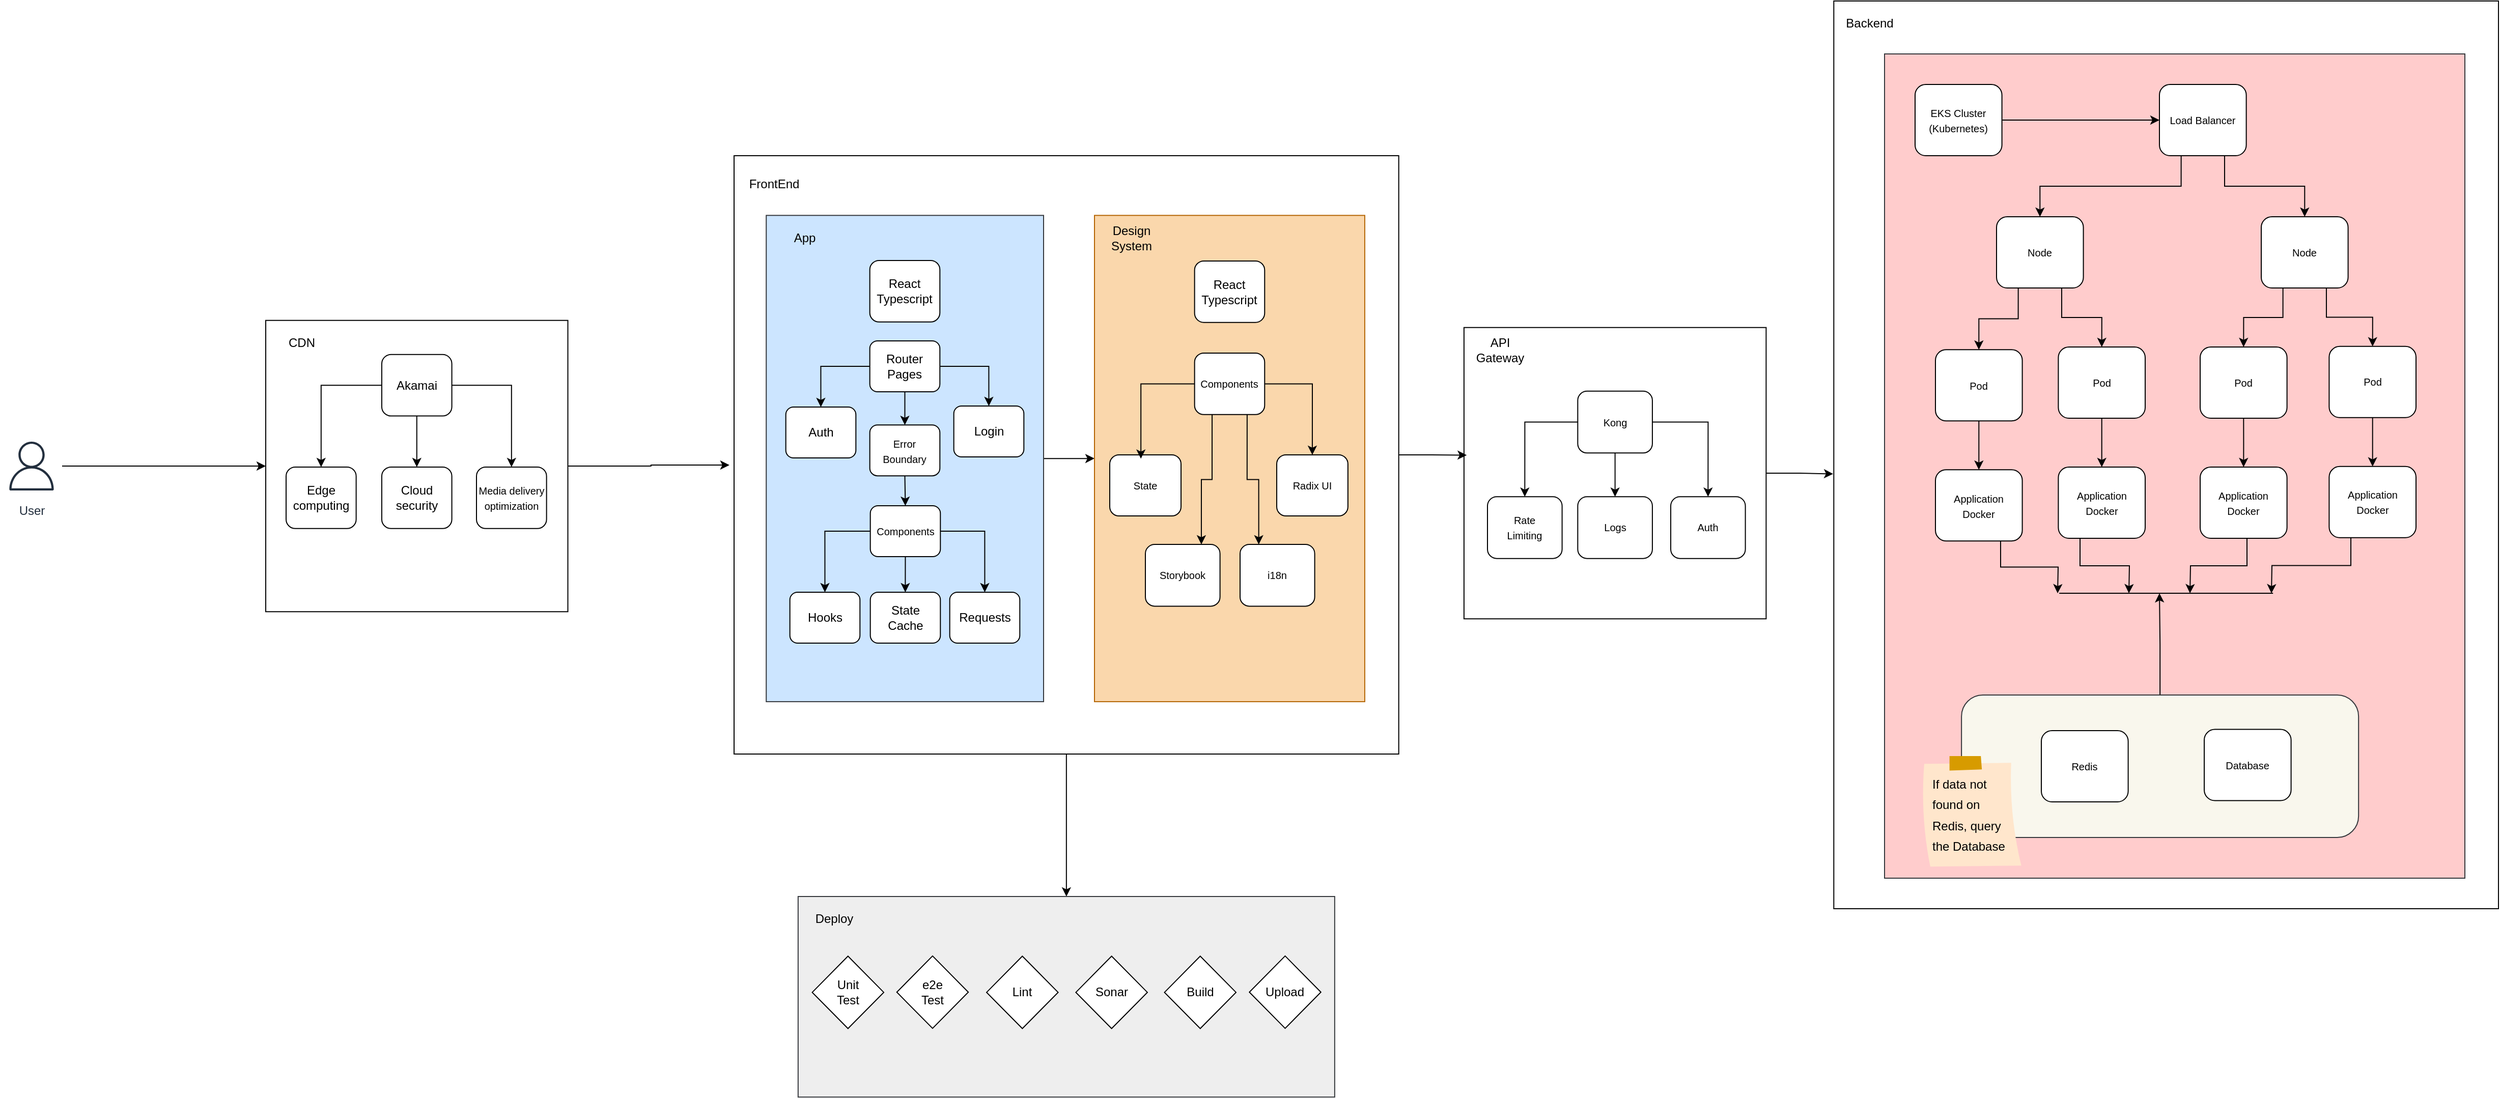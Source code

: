 <mxfile version="26.0.10">
  <diagram name="Page-1" id="ASCcdzbl0eY8SIUXQsEC">
    <mxGraphModel dx="2042" dy="1155" grid="1" gridSize="10" guides="1" tooltips="1" connect="1" arrows="1" fold="1" page="1" pageScale="1" pageWidth="850" pageHeight="1100" math="0" shadow="0">
      <root>
        <mxCell id="0" />
        <mxCell id="1" parent="0" />
        <mxCell id="C--jNE-5lA6tGIt0aphc-6" value="" style="rounded=0;whiteSpace=wrap;html=1;" parent="1" vertex="1">
          <mxGeometry x="1110.16" y="47.97" width="652.84" height="892.03" as="geometry" />
        </mxCell>
        <mxCell id="C--jNE-5lA6tGIt0aphc-7" value="" style="rounded=0;whiteSpace=wrap;html=1;" parent="1" vertex="1">
          <mxGeometry x="746.94" y="368.86" width="296.75" height="286.27" as="geometry" />
        </mxCell>
        <mxCell id="tb4sjDVnncDmVRsXsUz9-22" style="edgeStyle=orthogonalEdgeStyle;rounded=0;orthogonalLoop=1;jettySize=auto;html=1;exitX=0.5;exitY=1;exitDx=0;exitDy=0;" edge="1" parent="1" source="C--jNE-5lA6tGIt0aphc-1" target="C--jNE-5lA6tGIt0aphc-5">
          <mxGeometry relative="1" as="geometry" />
        </mxCell>
        <mxCell id="C--jNE-5lA6tGIt0aphc-1" value="" style="rounded=0;whiteSpace=wrap;html=1;movable=1;resizable=1;rotatable=1;deletable=1;editable=1;locked=0;connectable=1;" parent="1" vertex="1">
          <mxGeometry x="30" y="200" width="652.84" height="588" as="geometry" />
        </mxCell>
        <mxCell id="C--jNE-5lA6tGIt0aphc-2" value="FrontEnd" style="text;html=1;align=center;verticalAlign=middle;whiteSpace=wrap;rounded=0;" parent="1" vertex="1">
          <mxGeometry x="33.561" y="205.973" width="71.219" height="44.8" as="geometry" />
        </mxCell>
        <mxCell id="C--jNE-5lA6tGIt0aphc-109" style="edgeStyle=orthogonalEdgeStyle;rounded=0;orthogonalLoop=1;jettySize=auto;html=1;exitX=1;exitY=0.5;exitDx=0;exitDy=0;" parent="1" source="C--jNE-5lA6tGIt0aphc-3" edge="1">
          <mxGeometry relative="1" as="geometry">
            <mxPoint x="384" y="497.556" as="targetPoint" />
          </mxGeometry>
        </mxCell>
        <mxCell id="C--jNE-5lA6tGIt0aphc-3" value="" style="rounded=0;whiteSpace=wrap;html=1;fillColor=#cce5ff;strokeColor=#36393d;movable=1;resizable=1;rotatable=1;deletable=1;editable=1;locked=0;connectable=1;" parent="1" vertex="1">
          <mxGeometry x="61.61" y="258.67" width="272.39" height="477.87" as="geometry" />
        </mxCell>
        <mxCell id="C--jNE-5lA6tGIt0aphc-4" value="" style="rounded=0;whiteSpace=wrap;html=1;fillColor=#fad7ac;strokeColor=#b46504;movable=1;resizable=1;rotatable=1;deletable=1;editable=1;locked=0;connectable=1;" parent="1" vertex="1">
          <mxGeometry x="384" y="258.67" width="265.46" height="477.87" as="geometry" />
        </mxCell>
        <mxCell id="C--jNE-5lA6tGIt0aphc-5" value="" style="rounded=0;whiteSpace=wrap;html=1;fillColor=#eeeeee;strokeColor=#36393d;" parent="1" vertex="1">
          <mxGeometry x="92.91" y="928" width="527.022" height="197.12" as="geometry" />
        </mxCell>
        <mxCell id="C--jNE-5lA6tGIt0aphc-10" value="React&lt;div&gt;Typescript&lt;/div&gt;" style="rounded=1;whiteSpace=wrap;html=1;" parent="1" vertex="1">
          <mxGeometry x="163.33" y="303" width="68.82" height="60.4" as="geometry" />
        </mxCell>
        <mxCell id="C--jNE-5lA6tGIt0aphc-25" style="edgeStyle=orthogonalEdgeStyle;rounded=0;orthogonalLoop=1;jettySize=auto;html=1;exitX=0;exitY=0.5;exitDx=0;exitDy=0;entryX=0.5;entryY=0;entryDx=0;entryDy=0;" parent="1" source="C--jNE-5lA6tGIt0aphc-11" target="C--jNE-5lA6tGIt0aphc-20" edge="1">
          <mxGeometry relative="1" as="geometry" />
        </mxCell>
        <mxCell id="C--jNE-5lA6tGIt0aphc-26" style="edgeStyle=orthogonalEdgeStyle;rounded=0;orthogonalLoop=1;jettySize=auto;html=1;exitX=1;exitY=0.5;exitDx=0;exitDy=0;entryX=0.5;entryY=0;entryDx=0;entryDy=0;" parent="1" source="C--jNE-5lA6tGIt0aphc-11" target="C--jNE-5lA6tGIt0aphc-24" edge="1">
          <mxGeometry relative="1" as="geometry" />
        </mxCell>
        <mxCell id="C--jNE-5lA6tGIt0aphc-116" style="edgeStyle=orthogonalEdgeStyle;rounded=0;orthogonalLoop=1;jettySize=auto;html=1;exitX=0.5;exitY=1;exitDx=0;exitDy=0;entryX=0.5;entryY=0;entryDx=0;entryDy=0;" parent="1" source="C--jNE-5lA6tGIt0aphc-11" target="C--jNE-5lA6tGIt0aphc-115" edge="1">
          <mxGeometry relative="1" as="geometry" />
        </mxCell>
        <mxCell id="C--jNE-5lA6tGIt0aphc-11" value="Router&lt;div&gt;Pages&lt;/div&gt;" style="rounded=1;whiteSpace=wrap;html=1;" parent="1" vertex="1">
          <mxGeometry x="163.33" y="382" width="68.82" height="50" as="geometry" />
        </mxCell>
        <mxCell id="C--jNE-5lA6tGIt0aphc-28" style="edgeStyle=orthogonalEdgeStyle;rounded=0;orthogonalLoop=1;jettySize=auto;html=1;exitX=0;exitY=0.5;exitDx=0;exitDy=0;entryX=0.5;entryY=0;entryDx=0;entryDy=0;" parent="1" source="C--jNE-5lA6tGIt0aphc-12" target="C--jNE-5lA6tGIt0aphc-15" edge="1">
          <mxGeometry relative="1" as="geometry" />
        </mxCell>
        <mxCell id="C--jNE-5lA6tGIt0aphc-29" style="edgeStyle=orthogonalEdgeStyle;rounded=0;orthogonalLoop=1;jettySize=auto;html=1;exitX=0.5;exitY=1;exitDx=0;exitDy=0;" parent="1" source="C--jNE-5lA6tGIt0aphc-12" target="C--jNE-5lA6tGIt0aphc-16" edge="1">
          <mxGeometry relative="1" as="geometry" />
        </mxCell>
        <mxCell id="C--jNE-5lA6tGIt0aphc-30" style="edgeStyle=orthogonalEdgeStyle;rounded=0;orthogonalLoop=1;jettySize=auto;html=1;exitX=1;exitY=0.5;exitDx=0;exitDy=0;entryX=0.5;entryY=0;entryDx=0;entryDy=0;" parent="1" source="C--jNE-5lA6tGIt0aphc-12" target="C--jNE-5lA6tGIt0aphc-18" edge="1">
          <mxGeometry relative="1" as="geometry" />
        </mxCell>
        <mxCell id="C--jNE-5lA6tGIt0aphc-12" value="&lt;font style=&quot;font-size: 10px;&quot;&gt;Components&lt;/font&gt;" style="rounded=1;whiteSpace=wrap;html=1;" parent="1" vertex="1">
          <mxGeometry x="163.83" y="544" width="68.82" height="50" as="geometry" />
        </mxCell>
        <mxCell id="C--jNE-5lA6tGIt0aphc-15" value="Hooks" style="rounded=1;whiteSpace=wrap;html=1;" parent="1" vertex="1">
          <mxGeometry x="84.83" y="629" width="68.82" height="50" as="geometry" />
        </mxCell>
        <mxCell id="C--jNE-5lA6tGIt0aphc-16" value="State&lt;div&gt;Cache&lt;/div&gt;" style="rounded=1;whiteSpace=wrap;html=1;" parent="1" vertex="1">
          <mxGeometry x="163.83" y="629" width="68.82" height="50" as="geometry" />
        </mxCell>
        <mxCell id="C--jNE-5lA6tGIt0aphc-18" value="Requests" style="rounded=1;whiteSpace=wrap;html=1;" parent="1" vertex="1">
          <mxGeometry x="241.83" y="629" width="68.82" height="50" as="geometry" />
        </mxCell>
        <mxCell id="C--jNE-5lA6tGIt0aphc-19" value="App" style="text;html=1;align=center;verticalAlign=middle;whiteSpace=wrap;rounded=0;" parent="1" vertex="1">
          <mxGeometry x="63.611" y="258.663" width="71.219" height="44.8" as="geometry" />
        </mxCell>
        <mxCell id="C--jNE-5lA6tGIt0aphc-20" value="Auth" style="rounded=1;whiteSpace=wrap;html=1;" parent="1" vertex="1">
          <mxGeometry x="80.83" y="447" width="68.82" height="50" as="geometry" />
        </mxCell>
        <mxCell id="C--jNE-5lA6tGIt0aphc-24" value="Login" style="rounded=1;whiteSpace=wrap;html=1;" parent="1" vertex="1">
          <mxGeometry x="245.83" y="446" width="68.82" height="50" as="geometry" />
        </mxCell>
        <mxCell id="C--jNE-5lA6tGIt0aphc-31" value="React&lt;div&gt;Typescript&lt;/div&gt;" style="rounded=1;whiteSpace=wrap;html=1;" parent="1" vertex="1">
          <mxGeometry x="482.32" y="303.46" width="68.82" height="60.4" as="geometry" />
        </mxCell>
        <mxCell id="C--jNE-5lA6tGIt0aphc-105" style="edgeStyle=orthogonalEdgeStyle;rounded=0;orthogonalLoop=1;jettySize=auto;html=1;exitX=1;exitY=0.5;exitDx=0;exitDy=0;entryX=0.5;entryY=0;entryDx=0;entryDy=0;" parent="1" source="C--jNE-5lA6tGIt0aphc-76" target="C--jNE-5lA6tGIt0aphc-100" edge="1">
          <mxGeometry relative="1" as="geometry" />
        </mxCell>
        <mxCell id="C--jNE-5lA6tGIt0aphc-106" style="edgeStyle=orthogonalEdgeStyle;rounded=0;orthogonalLoop=1;jettySize=auto;html=1;exitX=0.25;exitY=1;exitDx=0;exitDy=0;entryX=0.75;entryY=0;entryDx=0;entryDy=0;" parent="1" source="C--jNE-5lA6tGIt0aphc-76" target="C--jNE-5lA6tGIt0aphc-102" edge="1">
          <mxGeometry relative="1" as="geometry" />
        </mxCell>
        <mxCell id="C--jNE-5lA6tGIt0aphc-107" style="edgeStyle=orthogonalEdgeStyle;rounded=0;orthogonalLoop=1;jettySize=auto;html=1;exitX=0.75;exitY=1;exitDx=0;exitDy=0;entryX=0.25;entryY=0;entryDx=0;entryDy=0;" parent="1" source="C--jNE-5lA6tGIt0aphc-76" target="C--jNE-5lA6tGIt0aphc-103" edge="1">
          <mxGeometry relative="1" as="geometry" />
        </mxCell>
        <mxCell id="C--jNE-5lA6tGIt0aphc-76" value="&lt;font style=&quot;font-size: 10px;&quot;&gt;Components&lt;/font&gt;" style="rounded=1;whiteSpace=wrap;html=1;" parent="1" vertex="1">
          <mxGeometry x="482.32" y="394" width="68.82" height="60.4" as="geometry" />
        </mxCell>
        <mxCell id="C--jNE-5lA6tGIt0aphc-100" value="&lt;font style=&quot;font-size: 10px;&quot;&gt;Radix UI&lt;/font&gt;" style="rounded=1;whiteSpace=wrap;html=1;" parent="1" vertex="1">
          <mxGeometry x="563" y="494" width="69.93" height="60" as="geometry" />
        </mxCell>
        <mxCell id="C--jNE-5lA6tGIt0aphc-101" value="&lt;font style=&quot;font-size: 10px;&quot;&gt;State&lt;/font&gt;" style="rounded=1;whiteSpace=wrap;html=1;" parent="1" vertex="1">
          <mxGeometry x="399" y="494" width="70" height="60" as="geometry" />
        </mxCell>
        <mxCell id="C--jNE-5lA6tGIt0aphc-102" value="&lt;font style=&quot;font-size: 10px;&quot;&gt;Storybook&lt;/font&gt;" style="rounded=1;whiteSpace=wrap;html=1;" parent="1" vertex="1">
          <mxGeometry x="434" y="582" width="73.3" height="60.7" as="geometry" />
        </mxCell>
        <mxCell id="C--jNE-5lA6tGIt0aphc-103" value="&lt;font style=&quot;font-size: 10px;&quot;&gt;i18n&lt;/font&gt;" style="rounded=1;whiteSpace=wrap;html=1;" parent="1" vertex="1">
          <mxGeometry x="527" y="582" width="73.3" height="60.7" as="geometry" />
        </mxCell>
        <mxCell id="C--jNE-5lA6tGIt0aphc-104" style="edgeStyle=orthogonalEdgeStyle;rounded=0;orthogonalLoop=1;jettySize=auto;html=1;exitX=0;exitY=0.5;exitDx=0;exitDy=0;entryX=0.437;entryY=0.063;entryDx=0;entryDy=0;entryPerimeter=0;" parent="1" source="C--jNE-5lA6tGIt0aphc-76" target="C--jNE-5lA6tGIt0aphc-101" edge="1">
          <mxGeometry relative="1" as="geometry" />
        </mxCell>
        <mxCell id="C--jNE-5lA6tGIt0aphc-108" value="Design&lt;div&gt;System&lt;/div&gt;" style="text;html=1;align=center;verticalAlign=middle;whiteSpace=wrap;rounded=0;" parent="1" vertex="1">
          <mxGeometry x="385.091" y="258.203" width="71.219" height="44.8" as="geometry" />
        </mxCell>
        <mxCell id="C--jNE-5lA6tGIt0aphc-110" value="Deploy" style="text;html=1;align=center;verticalAlign=middle;whiteSpace=wrap;rounded=0;" parent="1" vertex="1">
          <mxGeometry x="92.911" y="928.003" width="71.219" height="44.8" as="geometry" />
        </mxCell>
        <mxCell id="C--jNE-5lA6tGIt0aphc-117" style="edgeStyle=orthogonalEdgeStyle;rounded=0;orthogonalLoop=1;jettySize=auto;html=1;exitX=0.5;exitY=1;exitDx=0;exitDy=0;entryX=0.5;entryY=0;entryDx=0;entryDy=0;" parent="1" source="C--jNE-5lA6tGIt0aphc-115" target="C--jNE-5lA6tGIt0aphc-12" edge="1">
          <mxGeometry relative="1" as="geometry" />
        </mxCell>
        <mxCell id="C--jNE-5lA6tGIt0aphc-115" value="&lt;font style=&quot;font-size: 10px;&quot;&gt;Error&lt;/font&gt;&lt;div&gt;&lt;font style=&quot;font-size: 10px;&quot;&gt;Boundary&lt;/font&gt;&lt;/div&gt;" style="rounded=1;whiteSpace=wrap;html=1;" parent="1" vertex="1">
          <mxGeometry x="163.33" y="464.61" width="68.82" height="50" as="geometry" />
        </mxCell>
        <mxCell id="C--jNE-5lA6tGIt0aphc-113" value="Unit&lt;div&gt;Test&lt;/div&gt;" style="rhombus;whiteSpace=wrap;html=1;" parent="1" vertex="1">
          <mxGeometry x="106.78" y="986.638" width="70.239" height="71.122" as="geometry" />
        </mxCell>
        <mxCell id="C--jNE-5lA6tGIt0aphc-114" value="e2e&lt;div&gt;Test&lt;/div&gt;" style="rhombus;whiteSpace=wrap;html=1;" parent="1" vertex="1">
          <mxGeometry x="189.846" y="986.46" width="70.239" height="71.122" as="geometry" />
        </mxCell>
        <mxCell id="C--jNE-5lA6tGIt0aphc-118" value="Lint" style="rhombus;whiteSpace=wrap;html=1;" parent="1" vertex="1">
          <mxGeometry x="278.035" y="986.638" width="70.239" height="71.122" as="geometry" />
        </mxCell>
        <mxCell id="C--jNE-5lA6tGIt0aphc-119" value="Sonar" style="rhombus;whiteSpace=wrap;html=1;" parent="1" vertex="1">
          <mxGeometry x="365.711" y="986.638" width="70.239" height="71.122" as="geometry" />
        </mxCell>
        <mxCell id="C--jNE-5lA6tGIt0aphc-120" value="Build" style="rhombus;whiteSpace=wrap;html=1;" parent="1" vertex="1">
          <mxGeometry x="452.761" y="986.638" width="70.239" height="71.122" as="geometry" />
        </mxCell>
        <mxCell id="C--jNE-5lA6tGIt0aphc-122" value="Upload" style="rhombus;whiteSpace=wrap;html=1;" parent="1" vertex="1">
          <mxGeometry x="536.141" y="986.458" width="70.239" height="71.122" as="geometry" />
        </mxCell>
        <mxCell id="C--jNE-5lA6tGIt0aphc-125" value="API&lt;div&gt;Gateway&lt;/div&gt;" style="text;html=1;align=center;verticalAlign=middle;whiteSpace=wrap;rounded=0;" parent="1" vertex="1">
          <mxGeometry x="746.941" y="368.863" width="71.219" height="44.8" as="geometry" />
        </mxCell>
        <mxCell id="C--jNE-5lA6tGIt0aphc-131" style="edgeStyle=orthogonalEdgeStyle;rounded=0;orthogonalLoop=1;jettySize=auto;html=1;exitX=0;exitY=0.5;exitDx=0;exitDy=0;entryX=0.5;entryY=0;entryDx=0;entryDy=0;fontFamily=Helvetica;fontSize=12;fontColor=default;" parent="1" source="C--jNE-5lA6tGIt0aphc-126" target="C--jNE-5lA6tGIt0aphc-127" edge="1">
          <mxGeometry relative="1" as="geometry" />
        </mxCell>
        <mxCell id="C--jNE-5lA6tGIt0aphc-132" style="edgeStyle=orthogonalEdgeStyle;rounded=0;orthogonalLoop=1;jettySize=auto;html=1;exitX=0.5;exitY=1;exitDx=0;exitDy=0;entryX=0.5;entryY=0;entryDx=0;entryDy=0;fontFamily=Helvetica;fontSize=12;fontColor=default;" parent="1" source="C--jNE-5lA6tGIt0aphc-126" target="C--jNE-5lA6tGIt0aphc-129" edge="1">
          <mxGeometry relative="1" as="geometry" />
        </mxCell>
        <mxCell id="C--jNE-5lA6tGIt0aphc-133" style="edgeStyle=orthogonalEdgeStyle;rounded=0;orthogonalLoop=1;jettySize=auto;html=1;exitX=1;exitY=0.5;exitDx=0;exitDy=0;entryX=0.5;entryY=0;entryDx=0;entryDy=0;fontFamily=Helvetica;fontSize=12;fontColor=default;" parent="1" source="C--jNE-5lA6tGIt0aphc-126" target="C--jNE-5lA6tGIt0aphc-130" edge="1">
          <mxGeometry relative="1" as="geometry" />
        </mxCell>
        <mxCell id="C--jNE-5lA6tGIt0aphc-126" value="&lt;font style=&quot;font-size: 10px;&quot;&gt;Kong&lt;/font&gt;" style="rounded=1;whiteSpace=wrap;html=1;" parent="1" vertex="1">
          <mxGeometry x="858.66" y="431.43" width="73.3" height="60.7" as="geometry" />
        </mxCell>
        <mxCell id="C--jNE-5lA6tGIt0aphc-127" value="&lt;font style=&quot;font-size: 10px;&quot;&gt;Rate&lt;/font&gt;&lt;div&gt;&lt;font style=&quot;font-size: 10px;&quot;&gt;Limiting&lt;/font&gt;&lt;/div&gt;" style="rounded=1;whiteSpace=wrap;html=1;" parent="1" vertex="1">
          <mxGeometry x="770.0" y="535.13" width="73.3" height="60.7" as="geometry" />
        </mxCell>
        <mxCell id="C--jNE-5lA6tGIt0aphc-129" value="&lt;span style=&quot;font-size: 10px;&quot;&gt;Logs&lt;/span&gt;" style="rounded=1;whiteSpace=wrap;html=1;" parent="1" vertex="1">
          <mxGeometry x="858.66" y="535.13" width="73.3" height="60.7" as="geometry" />
        </mxCell>
        <mxCell id="C--jNE-5lA6tGIt0aphc-130" value="&lt;span style=&quot;font-size: 10px;&quot;&gt;Auth&lt;/span&gt;" style="rounded=1;whiteSpace=wrap;html=1;" parent="1" vertex="1">
          <mxGeometry x="950.0" y="535.13" width="73.3" height="60.7" as="geometry" />
        </mxCell>
        <mxCell id="C--jNE-5lA6tGIt0aphc-136" style="edgeStyle=orthogonalEdgeStyle;rounded=0;orthogonalLoop=1;jettySize=auto;html=1;exitX=1;exitY=0.5;exitDx=0;exitDy=0;entryX=-0.001;entryY=0.521;entryDx=0;entryDy=0;entryPerimeter=0;fontFamily=Helvetica;fontSize=12;fontColor=default;" parent="1" source="C--jNE-5lA6tGIt0aphc-7" target="C--jNE-5lA6tGIt0aphc-6" edge="1">
          <mxGeometry relative="1" as="geometry" />
        </mxCell>
        <mxCell id="C--jNE-5lA6tGIt0aphc-137" value="Backend" style="text;html=1;align=center;verticalAlign=middle;whiteSpace=wrap;rounded=0;" parent="1" vertex="1">
          <mxGeometry x="1110.161" y="47.973" width="71.219" height="44.8" as="geometry" />
        </mxCell>
        <mxCell id="C--jNE-5lA6tGIt0aphc-140" value="" style="rounded=0;whiteSpace=wrap;html=1;fillColor=#ffcccc;strokeColor=#36393d;movable=1;resizable=1;rotatable=1;deletable=1;editable=1;locked=0;connectable=1;" parent="1" vertex="1">
          <mxGeometry x="1160" y="100" width="570" height="810" as="geometry" />
        </mxCell>
        <mxCell id="C--jNE-5lA6tGIt0aphc-143" style="edgeStyle=orthogonalEdgeStyle;rounded=0;orthogonalLoop=1;jettySize=auto;html=1;exitX=1;exitY=0.5;exitDx=0;exitDy=0;fontFamily=Helvetica;fontSize=12;fontColor=default;" parent="1" source="C--jNE-5lA6tGIt0aphc-141" target="C--jNE-5lA6tGIt0aphc-142" edge="1">
          <mxGeometry relative="1" as="geometry" />
        </mxCell>
        <mxCell id="C--jNE-5lA6tGIt0aphc-141" value="&lt;span style=&quot;font-size: 10px;&quot;&gt;EKS Cluster&lt;/span&gt;&lt;div&gt;&lt;span style=&quot;font-size: 10px;&quot;&gt;(Kubernetes)&lt;/span&gt;&lt;/div&gt;" style="rounded=1;whiteSpace=wrap;html=1;" parent="1" vertex="1">
          <mxGeometry x="1190" y="130" width="85.3" height="70" as="geometry" />
        </mxCell>
        <mxCell id="C--jNE-5lA6tGIt0aphc-147" style="edgeStyle=orthogonalEdgeStyle;rounded=0;orthogonalLoop=1;jettySize=auto;html=1;exitX=0.25;exitY=1;exitDx=0;exitDy=0;fontFamily=Helvetica;fontSize=12;fontColor=default;" parent="1" source="C--jNE-5lA6tGIt0aphc-142" target="C--jNE-5lA6tGIt0aphc-144" edge="1">
          <mxGeometry relative="1" as="geometry" />
        </mxCell>
        <mxCell id="C--jNE-5lA6tGIt0aphc-148" style="edgeStyle=orthogonalEdgeStyle;rounded=0;orthogonalLoop=1;jettySize=auto;html=1;exitX=0.75;exitY=1;exitDx=0;exitDy=0;fontFamily=Helvetica;fontSize=12;fontColor=default;" parent="1" source="C--jNE-5lA6tGIt0aphc-142" target="C--jNE-5lA6tGIt0aphc-146" edge="1">
          <mxGeometry relative="1" as="geometry" />
        </mxCell>
        <mxCell id="C--jNE-5lA6tGIt0aphc-142" value="&lt;span style=&quot;font-size: 10px;&quot;&gt;Load Balancer&lt;/span&gt;" style="rounded=1;whiteSpace=wrap;html=1;" parent="1" vertex="1">
          <mxGeometry x="1430" y="130" width="85.3" height="70" as="geometry" />
        </mxCell>
        <mxCell id="C--jNE-5lA6tGIt0aphc-153" style="edgeStyle=orthogonalEdgeStyle;rounded=0;orthogonalLoop=1;jettySize=auto;html=1;exitX=0.25;exitY=1;exitDx=0;exitDy=0;fontFamily=Helvetica;fontSize=12;fontColor=default;" parent="1" source="C--jNE-5lA6tGIt0aphc-144" target="C--jNE-5lA6tGIt0aphc-149" edge="1">
          <mxGeometry relative="1" as="geometry" />
        </mxCell>
        <mxCell id="C--jNE-5lA6tGIt0aphc-154" style="edgeStyle=orthogonalEdgeStyle;rounded=0;orthogonalLoop=1;jettySize=auto;html=1;exitX=0.75;exitY=1;exitDx=0;exitDy=0;entryX=0.5;entryY=0;entryDx=0;entryDy=0;fontFamily=Helvetica;fontSize=12;fontColor=default;" parent="1" source="C--jNE-5lA6tGIt0aphc-144" target="C--jNE-5lA6tGIt0aphc-150" edge="1">
          <mxGeometry relative="1" as="geometry" />
        </mxCell>
        <mxCell id="C--jNE-5lA6tGIt0aphc-144" value="&lt;span style=&quot;font-size: 10px;&quot;&gt;Node&lt;/span&gt;" style="rounded=1;whiteSpace=wrap;html=1;" parent="1" vertex="1">
          <mxGeometry x="1270" y="260" width="85.3" height="70" as="geometry" />
        </mxCell>
        <mxCell id="C--jNE-5lA6tGIt0aphc-155" style="edgeStyle=orthogonalEdgeStyle;rounded=0;orthogonalLoop=1;jettySize=auto;html=1;exitX=0.25;exitY=1;exitDx=0;exitDy=0;entryX=0.5;entryY=0;entryDx=0;entryDy=0;fontFamily=Helvetica;fontSize=12;fontColor=default;" parent="1" source="C--jNE-5lA6tGIt0aphc-146" target="C--jNE-5lA6tGIt0aphc-151" edge="1">
          <mxGeometry relative="1" as="geometry" />
        </mxCell>
        <mxCell id="C--jNE-5lA6tGIt0aphc-157" style="edgeStyle=orthogonalEdgeStyle;rounded=0;orthogonalLoop=1;jettySize=auto;html=1;exitX=0.75;exitY=1;exitDx=0;exitDy=0;entryX=0.5;entryY=0;entryDx=0;entryDy=0;fontFamily=Helvetica;fontSize=12;fontColor=default;" parent="1" source="C--jNE-5lA6tGIt0aphc-146" target="C--jNE-5lA6tGIt0aphc-152" edge="1">
          <mxGeometry relative="1" as="geometry" />
        </mxCell>
        <mxCell id="C--jNE-5lA6tGIt0aphc-146" value="&lt;span style=&quot;font-size: 10px;&quot;&gt;Node&lt;/span&gt;" style="rounded=1;whiteSpace=wrap;html=1;" parent="1" vertex="1">
          <mxGeometry x="1530" y="260" width="85.3" height="70" as="geometry" />
        </mxCell>
        <mxCell id="C--jNE-5lA6tGIt0aphc-162" style="edgeStyle=orthogonalEdgeStyle;rounded=0;orthogonalLoop=1;jettySize=auto;html=1;exitX=0.5;exitY=1;exitDx=0;exitDy=0;entryX=0.5;entryY=0;entryDx=0;entryDy=0;fontFamily=Helvetica;fontSize=12;fontColor=default;" parent="1" source="C--jNE-5lA6tGIt0aphc-149" target="C--jNE-5lA6tGIt0aphc-158" edge="1">
          <mxGeometry relative="1" as="geometry" />
        </mxCell>
        <mxCell id="C--jNE-5lA6tGIt0aphc-149" value="&lt;span style=&quot;font-size: 10px;&quot;&gt;Pod&lt;/span&gt;" style="rounded=1;whiteSpace=wrap;html=1;" parent="1" vertex="1">
          <mxGeometry x="1210" y="390.61" width="85.3" height="70" as="geometry" />
        </mxCell>
        <mxCell id="C--jNE-5lA6tGIt0aphc-163" style="edgeStyle=orthogonalEdgeStyle;rounded=0;orthogonalLoop=1;jettySize=auto;html=1;exitX=0.5;exitY=1;exitDx=0;exitDy=0;entryX=0.5;entryY=0;entryDx=0;entryDy=0;fontFamily=Helvetica;fontSize=12;fontColor=default;" parent="1" source="C--jNE-5lA6tGIt0aphc-150" target="C--jNE-5lA6tGIt0aphc-159" edge="1">
          <mxGeometry relative="1" as="geometry" />
        </mxCell>
        <mxCell id="C--jNE-5lA6tGIt0aphc-150" value="&lt;span style=&quot;font-size: 10px;&quot;&gt;Pod&lt;/span&gt;" style="rounded=1;whiteSpace=wrap;html=1;" parent="1" vertex="1">
          <mxGeometry x="1330.7" y="388" width="85.3" height="70" as="geometry" />
        </mxCell>
        <mxCell id="C--jNE-5lA6tGIt0aphc-164" style="edgeStyle=orthogonalEdgeStyle;rounded=0;orthogonalLoop=1;jettySize=auto;html=1;exitX=0.5;exitY=1;exitDx=0;exitDy=0;fontFamily=Helvetica;fontSize=12;fontColor=default;" parent="1" source="C--jNE-5lA6tGIt0aphc-151" target="C--jNE-5lA6tGIt0aphc-160" edge="1">
          <mxGeometry relative="1" as="geometry" />
        </mxCell>
        <mxCell id="C--jNE-5lA6tGIt0aphc-151" value="&lt;span style=&quot;font-size: 10px;&quot;&gt;Pod&lt;/span&gt;" style="rounded=1;whiteSpace=wrap;html=1;" parent="1" vertex="1">
          <mxGeometry x="1470" y="388" width="85.3" height="70" as="geometry" />
        </mxCell>
        <mxCell id="C--jNE-5lA6tGIt0aphc-165" style="edgeStyle=orthogonalEdgeStyle;rounded=0;orthogonalLoop=1;jettySize=auto;html=1;exitX=0.5;exitY=1;exitDx=0;exitDy=0;entryX=0.5;entryY=0;entryDx=0;entryDy=0;fontFamily=Helvetica;fontSize=12;fontColor=default;" parent="1" source="C--jNE-5lA6tGIt0aphc-152" target="C--jNE-5lA6tGIt0aphc-161" edge="1">
          <mxGeometry relative="1" as="geometry" />
        </mxCell>
        <mxCell id="C--jNE-5lA6tGIt0aphc-152" value="&lt;span style=&quot;font-size: 10px;&quot;&gt;Pod&lt;/span&gt;" style="rounded=1;whiteSpace=wrap;html=1;" parent="1" vertex="1">
          <mxGeometry x="1596.7" y="387.39" width="85.3" height="70" as="geometry" />
        </mxCell>
        <mxCell id="C--jNE-5lA6tGIt0aphc-172" style="edgeStyle=orthogonalEdgeStyle;rounded=0;orthogonalLoop=1;jettySize=auto;html=1;exitX=0.75;exitY=1;exitDx=0;exitDy=0;fontFamily=Helvetica;fontSize=12;fontColor=default;" parent="1" source="C--jNE-5lA6tGIt0aphc-158" edge="1">
          <mxGeometry relative="1" as="geometry">
            <mxPoint x="1330" y="630" as="targetPoint" />
          </mxGeometry>
        </mxCell>
        <mxCell id="C--jNE-5lA6tGIt0aphc-158" value="&lt;span style=&quot;font-size: 10px;&quot;&gt;Application&lt;/span&gt;&lt;div&gt;&lt;span style=&quot;font-size: 10px;&quot;&gt;Docker&lt;/span&gt;&lt;/div&gt;" style="rounded=1;whiteSpace=wrap;html=1;" parent="1" vertex="1">
          <mxGeometry x="1210" y="508.61" width="85.3" height="70" as="geometry" />
        </mxCell>
        <mxCell id="C--jNE-5lA6tGIt0aphc-173" style="edgeStyle=orthogonalEdgeStyle;rounded=0;orthogonalLoop=1;jettySize=auto;html=1;exitX=0.25;exitY=1;exitDx=0;exitDy=0;fontFamily=Helvetica;fontSize=12;fontColor=default;" parent="1" source="C--jNE-5lA6tGIt0aphc-159" edge="1">
          <mxGeometry relative="1" as="geometry">
            <mxPoint x="1400" y="630" as="targetPoint" />
          </mxGeometry>
        </mxCell>
        <mxCell id="C--jNE-5lA6tGIt0aphc-159" value="&lt;span style=&quot;font-size: 10px;&quot;&gt;Application&lt;/span&gt;&lt;div&gt;&lt;span style=&quot;font-size: 10px;&quot;&gt;Docker&lt;/span&gt;&lt;/div&gt;" style="rounded=1;whiteSpace=wrap;html=1;" parent="1" vertex="1">
          <mxGeometry x="1330.7" y="506" width="85.3" height="70" as="geometry" />
        </mxCell>
        <mxCell id="C--jNE-5lA6tGIt0aphc-174" style="edgeStyle=orthogonalEdgeStyle;rounded=0;orthogonalLoop=1;jettySize=auto;html=1;exitX=0.539;exitY=1.003;exitDx=0;exitDy=0;fontFamily=Helvetica;fontSize=12;fontColor=default;exitPerimeter=0;" parent="1" source="C--jNE-5lA6tGIt0aphc-160" edge="1">
          <mxGeometry relative="1" as="geometry">
            <mxPoint x="1460" y="630" as="targetPoint" />
          </mxGeometry>
        </mxCell>
        <mxCell id="C--jNE-5lA6tGIt0aphc-160" value="&lt;span style=&quot;font-size: 10px;&quot;&gt;Application&lt;/span&gt;&lt;div&gt;&lt;span style=&quot;font-size: 10px;&quot;&gt;Docker&lt;/span&gt;&lt;/div&gt;" style="rounded=1;whiteSpace=wrap;html=1;" parent="1" vertex="1">
          <mxGeometry x="1470" y="506" width="85.3" height="70" as="geometry" />
        </mxCell>
        <mxCell id="C--jNE-5lA6tGIt0aphc-175" style="edgeStyle=orthogonalEdgeStyle;rounded=0;orthogonalLoop=1;jettySize=auto;html=1;exitX=0.25;exitY=1;exitDx=0;exitDy=0;fontFamily=Helvetica;fontSize=12;fontColor=default;" parent="1" source="C--jNE-5lA6tGIt0aphc-161" edge="1">
          <mxGeometry relative="1" as="geometry">
            <mxPoint x="1540" y="630" as="targetPoint" />
          </mxGeometry>
        </mxCell>
        <mxCell id="C--jNE-5lA6tGIt0aphc-161" value="&lt;span style=&quot;font-size: 10px;&quot;&gt;Application&lt;/span&gt;&lt;div&gt;&lt;span style=&quot;font-size: 10px;&quot;&gt;Docker&lt;/span&gt;&lt;/div&gt;" style="rounded=1;whiteSpace=wrap;html=1;" parent="1" vertex="1">
          <mxGeometry x="1596.7" y="505.39" width="85.3" height="70" as="geometry" />
        </mxCell>
        <mxCell id="C--jNE-5lA6tGIt0aphc-176" style="edgeStyle=orthogonalEdgeStyle;rounded=0;orthogonalLoop=1;jettySize=auto;html=1;exitX=0.5;exitY=0;exitDx=0;exitDy=0;fontFamily=Helvetica;fontSize=12;fontColor=default;" parent="1" source="C--jNE-5lA6tGIt0aphc-168" edge="1">
          <mxGeometry relative="1" as="geometry">
            <mxPoint x="1430" y="630" as="targetPoint" />
          </mxGeometry>
        </mxCell>
        <mxCell id="C--jNE-5lA6tGIt0aphc-168" value="" style="rounded=1;whiteSpace=wrap;html=1;strokeColor=#36393d;align=center;verticalAlign=middle;fontFamily=Helvetica;fontSize=12;fillColor=#f9f7ed;" parent="1" vertex="1">
          <mxGeometry x="1235.58" y="730" width="390" height="140" as="geometry" />
        </mxCell>
        <mxCell id="C--jNE-5lA6tGIt0aphc-166" value="&lt;span style=&quot;font-size: 10px;&quot;&gt;Redis&lt;/span&gt;" style="rounded=1;whiteSpace=wrap;html=1;" parent="1" vertex="1">
          <mxGeometry x="1314" y="765" width="85.3" height="70" as="geometry" />
        </mxCell>
        <mxCell id="C--jNE-5lA6tGIt0aphc-167" value="&lt;span style=&quot;font-size: 10px;&quot;&gt;Database&lt;/span&gt;" style="rounded=1;whiteSpace=wrap;html=1;" parent="1" vertex="1">
          <mxGeometry x="1474" y="763.76" width="85.3" height="70" as="geometry" />
        </mxCell>
        <mxCell id="C--jNE-5lA6tGIt0aphc-171" value="" style="endArrow=none;html=1;rounded=0;fontFamily=Helvetica;fontSize=12;fontColor=default;" parent="1" edge="1">
          <mxGeometry width="50" height="50" relative="1" as="geometry">
            <mxPoint x="1331.58" y="630" as="sourcePoint" />
            <mxPoint x="1541.58" y="630" as="targetPoint" />
          </mxGeometry>
        </mxCell>
        <mxCell id="tb4sjDVnncDmVRsXsUz9-2" value="&lt;font style=&quot;font-size: 12px;&quot;&gt;If data not found on Redis, query the Database&lt;/font&gt;" style="strokeWidth=1;shadow=0;dashed=0;align=left;html=1;shape=mxgraph.mockup.text.stickyNote2;mainText=;fontSize=17;whiteSpace=wrap;fillColor=light-dark(#ffe6cc, #857b0f);strokeColor=light-dark(#D79B00,#FFFF00);perimeterSpacing=5;verticalAlign=middle;spacingTop=5;spacing=11;gradientColor=none;" vertex="1" parent="1">
          <mxGeometry x="1196" y="790" width="99.3" height="109.76" as="geometry" />
        </mxCell>
        <mxCell id="tb4sjDVnncDmVRsXsUz9-5" value="" style="rounded=0;whiteSpace=wrap;html=1;" vertex="1" parent="1">
          <mxGeometry x="-430" y="361.86" width="296.75" height="286.27" as="geometry" />
        </mxCell>
        <mxCell id="tb4sjDVnncDmVRsXsUz9-7" value="CDN" style="text;html=1;align=center;verticalAlign=middle;whiteSpace=wrap;rounded=0;" vertex="1" parent="1">
          <mxGeometry x="-429.999" y="361.863" width="71.219" height="44.8" as="geometry" />
        </mxCell>
        <mxCell id="tb4sjDVnncDmVRsXsUz9-12" style="edgeStyle=orthogonalEdgeStyle;rounded=0;orthogonalLoop=1;jettySize=auto;html=1;exitX=0;exitY=0.5;exitDx=0;exitDy=0;" edge="1" parent="1" source="tb4sjDVnncDmVRsXsUz9-8" target="tb4sjDVnncDmVRsXsUz9-11">
          <mxGeometry relative="1" as="geometry" />
        </mxCell>
        <mxCell id="tb4sjDVnncDmVRsXsUz9-16" style="edgeStyle=orthogonalEdgeStyle;rounded=0;orthogonalLoop=1;jettySize=auto;html=1;exitX=0.5;exitY=1;exitDx=0;exitDy=0;entryX=0.5;entryY=0;entryDx=0;entryDy=0;" edge="1" parent="1" source="tb4sjDVnncDmVRsXsUz9-8" target="tb4sjDVnncDmVRsXsUz9-14">
          <mxGeometry relative="1" as="geometry" />
        </mxCell>
        <mxCell id="tb4sjDVnncDmVRsXsUz9-17" style="edgeStyle=orthogonalEdgeStyle;rounded=0;orthogonalLoop=1;jettySize=auto;html=1;exitX=1;exitY=0.5;exitDx=0;exitDy=0;entryX=0.5;entryY=0;entryDx=0;entryDy=0;" edge="1" parent="1" source="tb4sjDVnncDmVRsXsUz9-8" target="tb4sjDVnncDmVRsXsUz9-15">
          <mxGeometry relative="1" as="geometry" />
        </mxCell>
        <mxCell id="tb4sjDVnncDmVRsXsUz9-8" value="Akamai" style="rounded=1;whiteSpace=wrap;html=1;" vertex="1" parent="1">
          <mxGeometry x="-316.03" y="395.41" width="68.82" height="60.4" as="geometry" />
        </mxCell>
        <mxCell id="tb4sjDVnncDmVRsXsUz9-11" value="Edge computing" style="rounded=1;whiteSpace=wrap;html=1;" vertex="1" parent="1">
          <mxGeometry x="-410" y="506" width="68.82" height="60.4" as="geometry" />
        </mxCell>
        <mxCell id="tb4sjDVnncDmVRsXsUz9-14" value="Cloud security" style="rounded=1;whiteSpace=wrap;html=1;" vertex="1" parent="1">
          <mxGeometry x="-316.03" y="506" width="68.82" height="60.4" as="geometry" />
        </mxCell>
        <mxCell id="tb4sjDVnncDmVRsXsUz9-15" value="&lt;font style=&quot;font-size: 10px;&quot;&gt;Media delivery optimization&lt;/font&gt;" style="rounded=1;whiteSpace=wrap;html=1;" vertex="1" parent="1">
          <mxGeometry x="-223.0" y="506" width="68.82" height="60.4" as="geometry" />
        </mxCell>
        <mxCell id="tb4sjDVnncDmVRsXsUz9-19" style="edgeStyle=orthogonalEdgeStyle;rounded=0;orthogonalLoop=1;jettySize=auto;html=1;entryX=0;entryY=0.5;entryDx=0;entryDy=0;" edge="1" parent="1" source="tb4sjDVnncDmVRsXsUz9-18" target="tb4sjDVnncDmVRsXsUz9-5">
          <mxGeometry relative="1" as="geometry" />
        </mxCell>
        <mxCell id="tb4sjDVnncDmVRsXsUz9-18" value="User" style="sketch=0;outlineConnect=0;fontColor=#232F3E;gradientColor=none;strokeColor=#232F3E;fillColor=#ffffff;dashed=0;verticalLabelPosition=bottom;verticalAlign=top;align=center;html=1;fontSize=12;fontStyle=0;aspect=fixed;shape=mxgraph.aws4.resourceIcon;resIcon=mxgraph.aws4.user;" vertex="1" parent="1">
          <mxGeometry x="-690" y="475" width="60" height="60" as="geometry" />
        </mxCell>
        <mxCell id="tb4sjDVnncDmVRsXsUz9-21" style="edgeStyle=orthogonalEdgeStyle;rounded=0;orthogonalLoop=1;jettySize=auto;html=1;exitX=1;exitY=0.5;exitDx=0;exitDy=0;entryX=-0.007;entryY=0.517;entryDx=0;entryDy=0;entryPerimeter=0;" edge="1" parent="1" source="tb4sjDVnncDmVRsXsUz9-5" target="C--jNE-5lA6tGIt0aphc-1">
          <mxGeometry relative="1" as="geometry" />
        </mxCell>
        <mxCell id="tb4sjDVnncDmVRsXsUz9-23" style="edgeStyle=orthogonalEdgeStyle;rounded=0;orthogonalLoop=1;jettySize=auto;html=1;exitX=1;exitY=0.5;exitDx=0;exitDy=0;entryX=0.009;entryY=0.438;entryDx=0;entryDy=0;entryPerimeter=0;" edge="1" parent="1" source="C--jNE-5lA6tGIt0aphc-1" target="C--jNE-5lA6tGIt0aphc-7">
          <mxGeometry relative="1" as="geometry" />
        </mxCell>
      </root>
    </mxGraphModel>
  </diagram>
</mxfile>
